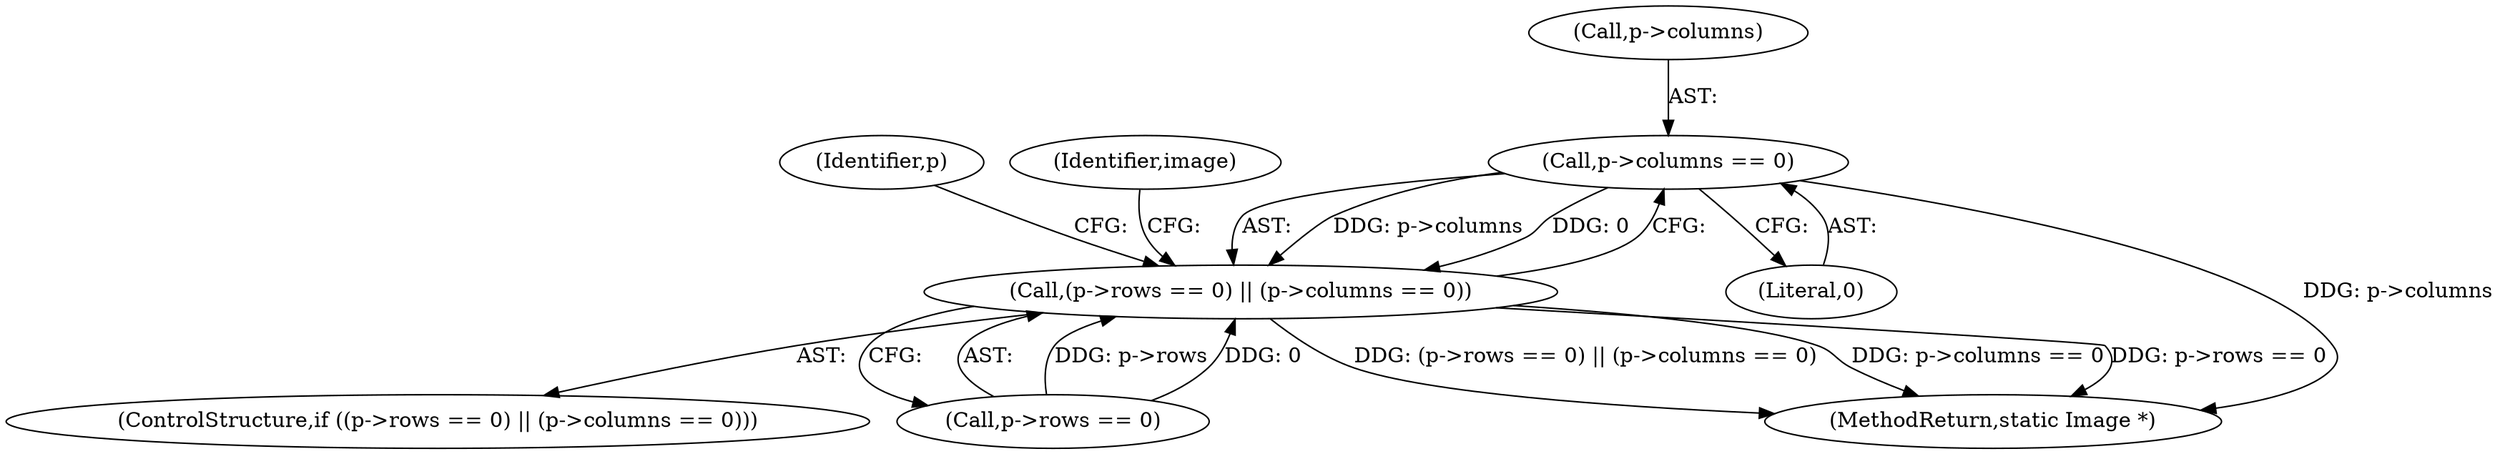 digraph "0_ImageMagick_51b0ae01709adc1e4a9245e158ef17b85a110960@pointer" {
"1001732" [label="(Call,p->columns == 0)"];
"1001726" [label="(Call,(p->rows == 0) || (p->columns == 0))"];
"1001736" [label="(Literal,0)"];
"1001739" [label="(Identifier,p)"];
"1001727" [label="(Call,p->rows == 0)"];
"1001726" [label="(Call,(p->rows == 0) || (p->columns == 0))"];
"1001733" [label="(Call,p->columns)"];
"1001725" [label="(ControlStructure,if ((p->rows == 0) || (p->columns == 0)))"];
"1001823" [label="(MethodReturn,static Image *)"];
"1001732" [label="(Call,p->columns == 0)"];
"1001749" [label="(Identifier,image)"];
"1001732" -> "1001726"  [label="AST: "];
"1001732" -> "1001736"  [label="CFG: "];
"1001733" -> "1001732"  [label="AST: "];
"1001736" -> "1001732"  [label="AST: "];
"1001726" -> "1001732"  [label="CFG: "];
"1001732" -> "1001823"  [label="DDG: p->columns"];
"1001732" -> "1001726"  [label="DDG: p->columns"];
"1001732" -> "1001726"  [label="DDG: 0"];
"1001726" -> "1001725"  [label="AST: "];
"1001726" -> "1001727"  [label="CFG: "];
"1001727" -> "1001726"  [label="AST: "];
"1001739" -> "1001726"  [label="CFG: "];
"1001749" -> "1001726"  [label="CFG: "];
"1001726" -> "1001823"  [label="DDG: (p->rows == 0) || (p->columns == 0)"];
"1001726" -> "1001823"  [label="DDG: p->columns == 0"];
"1001726" -> "1001823"  [label="DDG: p->rows == 0"];
"1001727" -> "1001726"  [label="DDG: p->rows"];
"1001727" -> "1001726"  [label="DDG: 0"];
}
